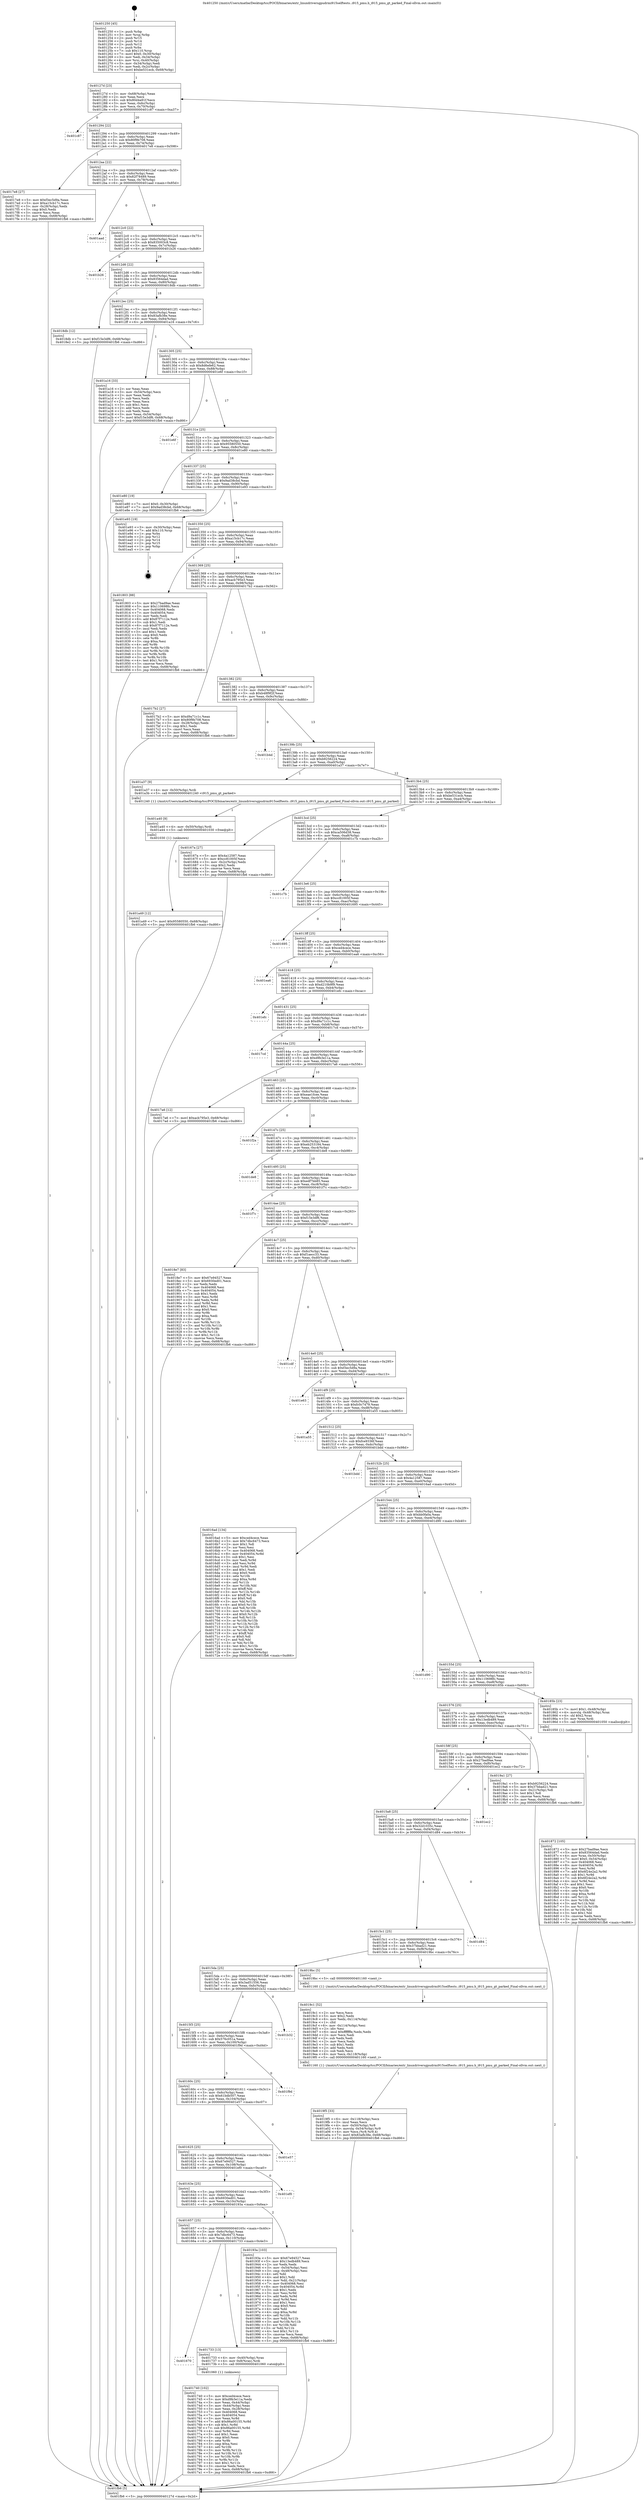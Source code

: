 digraph "0x401250" {
  label = "0x401250 (/mnt/c/Users/mathe/Desktop/tcc/POCII/binaries/extr_linuxdriversgpudrmi915selftests..i915_pmu.h_i915_pmu_gt_parked_Final-ollvm.out::main(0))"
  labelloc = "t"
  node[shape=record]

  Entry [label="",width=0.3,height=0.3,shape=circle,fillcolor=black,style=filled]
  "0x40127d" [label="{
     0x40127d [23]\l
     | [instrs]\l
     &nbsp;&nbsp;0x40127d \<+3\>: mov -0x68(%rbp),%eax\l
     &nbsp;&nbsp;0x401280 \<+2\>: mov %eax,%ecx\l
     &nbsp;&nbsp;0x401282 \<+6\>: sub $0x80d4a91f,%ecx\l
     &nbsp;&nbsp;0x401288 \<+3\>: mov %eax,-0x6c(%rbp)\l
     &nbsp;&nbsp;0x40128b \<+3\>: mov %ecx,-0x70(%rbp)\l
     &nbsp;&nbsp;0x40128e \<+6\>: je 0000000000401c87 \<main+0xa37\>\l
  }"]
  "0x401c87" [label="{
     0x401c87\l
  }", style=dashed]
  "0x401294" [label="{
     0x401294 [22]\l
     | [instrs]\l
     &nbsp;&nbsp;0x401294 \<+5\>: jmp 0000000000401299 \<main+0x49\>\l
     &nbsp;&nbsp;0x401299 \<+3\>: mov -0x6c(%rbp),%eax\l
     &nbsp;&nbsp;0x40129c \<+5\>: sub $0x80f9b708,%eax\l
     &nbsp;&nbsp;0x4012a1 \<+3\>: mov %eax,-0x74(%rbp)\l
     &nbsp;&nbsp;0x4012a4 \<+6\>: je 00000000004017e8 \<main+0x598\>\l
  }"]
  Exit [label="",width=0.3,height=0.3,shape=circle,fillcolor=black,style=filled,peripheries=2]
  "0x4017e8" [label="{
     0x4017e8 [27]\l
     | [instrs]\l
     &nbsp;&nbsp;0x4017e8 \<+5\>: mov $0xf3ec5d9a,%eax\l
     &nbsp;&nbsp;0x4017ed \<+5\>: mov $0xa15cb17c,%ecx\l
     &nbsp;&nbsp;0x4017f2 \<+3\>: mov -0x28(%rbp),%edx\l
     &nbsp;&nbsp;0x4017f5 \<+3\>: cmp $0x0,%edx\l
     &nbsp;&nbsp;0x4017f8 \<+3\>: cmove %ecx,%eax\l
     &nbsp;&nbsp;0x4017fb \<+3\>: mov %eax,-0x68(%rbp)\l
     &nbsp;&nbsp;0x4017fe \<+5\>: jmp 0000000000401fb6 \<main+0xd66\>\l
  }"]
  "0x4012aa" [label="{
     0x4012aa [22]\l
     | [instrs]\l
     &nbsp;&nbsp;0x4012aa \<+5\>: jmp 00000000004012af \<main+0x5f\>\l
     &nbsp;&nbsp;0x4012af \<+3\>: mov -0x6c(%rbp),%eax\l
     &nbsp;&nbsp;0x4012b2 \<+5\>: sub $0x82f78489,%eax\l
     &nbsp;&nbsp;0x4012b7 \<+3\>: mov %eax,-0x78(%rbp)\l
     &nbsp;&nbsp;0x4012ba \<+6\>: je 0000000000401aad \<main+0x85d\>\l
  }"]
  "0x401a49" [label="{
     0x401a49 [12]\l
     | [instrs]\l
     &nbsp;&nbsp;0x401a49 \<+7\>: movl $0x95580550,-0x68(%rbp)\l
     &nbsp;&nbsp;0x401a50 \<+5\>: jmp 0000000000401fb6 \<main+0xd66\>\l
  }"]
  "0x401aad" [label="{
     0x401aad\l
  }", style=dashed]
  "0x4012c0" [label="{
     0x4012c0 [22]\l
     | [instrs]\l
     &nbsp;&nbsp;0x4012c0 \<+5\>: jmp 00000000004012c5 \<main+0x75\>\l
     &nbsp;&nbsp;0x4012c5 \<+3\>: mov -0x6c(%rbp),%eax\l
     &nbsp;&nbsp;0x4012c8 \<+5\>: sub $0x835003c8,%eax\l
     &nbsp;&nbsp;0x4012cd \<+3\>: mov %eax,-0x7c(%rbp)\l
     &nbsp;&nbsp;0x4012d0 \<+6\>: je 0000000000401b26 \<main+0x8d6\>\l
  }"]
  "0x401a40" [label="{
     0x401a40 [9]\l
     | [instrs]\l
     &nbsp;&nbsp;0x401a40 \<+4\>: mov -0x50(%rbp),%rdi\l
     &nbsp;&nbsp;0x401a44 \<+5\>: call 0000000000401030 \<free@plt\>\l
     | [calls]\l
     &nbsp;&nbsp;0x401030 \{1\} (unknown)\l
  }"]
  "0x401b26" [label="{
     0x401b26\l
  }", style=dashed]
  "0x4012d6" [label="{
     0x4012d6 [22]\l
     | [instrs]\l
     &nbsp;&nbsp;0x4012d6 \<+5\>: jmp 00000000004012db \<main+0x8b\>\l
     &nbsp;&nbsp;0x4012db \<+3\>: mov -0x6c(%rbp),%eax\l
     &nbsp;&nbsp;0x4012de \<+5\>: sub $0x83564dad,%eax\l
     &nbsp;&nbsp;0x4012e3 \<+3\>: mov %eax,-0x80(%rbp)\l
     &nbsp;&nbsp;0x4012e6 \<+6\>: je 00000000004018db \<main+0x68b\>\l
  }"]
  "0x4019f5" [label="{
     0x4019f5 [33]\l
     | [instrs]\l
     &nbsp;&nbsp;0x4019f5 \<+6\>: mov -0x118(%rbp),%ecx\l
     &nbsp;&nbsp;0x4019fb \<+3\>: imul %eax,%ecx\l
     &nbsp;&nbsp;0x4019fe \<+4\>: mov -0x50(%rbp),%r8\l
     &nbsp;&nbsp;0x401a02 \<+4\>: movslq -0x54(%rbp),%r9\l
     &nbsp;&nbsp;0x401a06 \<+4\>: mov %ecx,(%r8,%r9,4)\l
     &nbsp;&nbsp;0x401a0a \<+7\>: movl $0x83afb38e,-0x68(%rbp)\l
     &nbsp;&nbsp;0x401a11 \<+5\>: jmp 0000000000401fb6 \<main+0xd66\>\l
  }"]
  "0x4018db" [label="{
     0x4018db [12]\l
     | [instrs]\l
     &nbsp;&nbsp;0x4018db \<+7\>: movl $0xf15e3df6,-0x68(%rbp)\l
     &nbsp;&nbsp;0x4018e2 \<+5\>: jmp 0000000000401fb6 \<main+0xd66\>\l
  }"]
  "0x4012ec" [label="{
     0x4012ec [25]\l
     | [instrs]\l
     &nbsp;&nbsp;0x4012ec \<+5\>: jmp 00000000004012f1 \<main+0xa1\>\l
     &nbsp;&nbsp;0x4012f1 \<+3\>: mov -0x6c(%rbp),%eax\l
     &nbsp;&nbsp;0x4012f4 \<+5\>: sub $0x83afb38e,%eax\l
     &nbsp;&nbsp;0x4012f9 \<+6\>: mov %eax,-0x84(%rbp)\l
     &nbsp;&nbsp;0x4012ff \<+6\>: je 0000000000401a16 \<main+0x7c6\>\l
  }"]
  "0x4019c1" [label="{
     0x4019c1 [52]\l
     | [instrs]\l
     &nbsp;&nbsp;0x4019c1 \<+2\>: xor %ecx,%ecx\l
     &nbsp;&nbsp;0x4019c3 \<+5\>: mov $0x2,%edx\l
     &nbsp;&nbsp;0x4019c8 \<+6\>: mov %edx,-0x114(%rbp)\l
     &nbsp;&nbsp;0x4019ce \<+1\>: cltd\l
     &nbsp;&nbsp;0x4019cf \<+6\>: mov -0x114(%rbp),%esi\l
     &nbsp;&nbsp;0x4019d5 \<+2\>: idiv %esi\l
     &nbsp;&nbsp;0x4019d7 \<+6\>: imul $0xfffffffe,%edx,%edx\l
     &nbsp;&nbsp;0x4019dd \<+2\>: mov %ecx,%edi\l
     &nbsp;&nbsp;0x4019df \<+2\>: sub %edx,%edi\l
     &nbsp;&nbsp;0x4019e1 \<+2\>: mov %ecx,%edx\l
     &nbsp;&nbsp;0x4019e3 \<+3\>: sub $0x1,%edx\l
     &nbsp;&nbsp;0x4019e6 \<+2\>: add %edx,%edi\l
     &nbsp;&nbsp;0x4019e8 \<+2\>: sub %edi,%ecx\l
     &nbsp;&nbsp;0x4019ea \<+6\>: mov %ecx,-0x118(%rbp)\l
     &nbsp;&nbsp;0x4019f0 \<+5\>: call 0000000000401160 \<next_i\>\l
     | [calls]\l
     &nbsp;&nbsp;0x401160 \{1\} (/mnt/c/Users/mathe/Desktop/tcc/POCII/binaries/extr_linuxdriversgpudrmi915selftests..i915_pmu.h_i915_pmu_gt_parked_Final-ollvm.out::next_i)\l
  }"]
  "0x401a16" [label="{
     0x401a16 [33]\l
     | [instrs]\l
     &nbsp;&nbsp;0x401a16 \<+2\>: xor %eax,%eax\l
     &nbsp;&nbsp;0x401a18 \<+3\>: mov -0x54(%rbp),%ecx\l
     &nbsp;&nbsp;0x401a1b \<+2\>: mov %eax,%edx\l
     &nbsp;&nbsp;0x401a1d \<+2\>: sub %ecx,%edx\l
     &nbsp;&nbsp;0x401a1f \<+2\>: mov %eax,%ecx\l
     &nbsp;&nbsp;0x401a21 \<+3\>: sub $0x1,%ecx\l
     &nbsp;&nbsp;0x401a24 \<+2\>: add %ecx,%edx\l
     &nbsp;&nbsp;0x401a26 \<+2\>: sub %edx,%eax\l
     &nbsp;&nbsp;0x401a28 \<+3\>: mov %eax,-0x54(%rbp)\l
     &nbsp;&nbsp;0x401a2b \<+7\>: movl $0xf15e3df6,-0x68(%rbp)\l
     &nbsp;&nbsp;0x401a32 \<+5\>: jmp 0000000000401fb6 \<main+0xd66\>\l
  }"]
  "0x401305" [label="{
     0x401305 [25]\l
     | [instrs]\l
     &nbsp;&nbsp;0x401305 \<+5\>: jmp 000000000040130a \<main+0xba\>\l
     &nbsp;&nbsp;0x40130a \<+3\>: mov -0x6c(%rbp),%eax\l
     &nbsp;&nbsp;0x40130d \<+5\>: sub $0x8d6efe62,%eax\l
     &nbsp;&nbsp;0x401312 \<+6\>: mov %eax,-0x88(%rbp)\l
     &nbsp;&nbsp;0x401318 \<+6\>: je 0000000000401e6f \<main+0xc1f\>\l
  }"]
  "0x401872" [label="{
     0x401872 [105]\l
     | [instrs]\l
     &nbsp;&nbsp;0x401872 \<+5\>: mov $0x27bad9ae,%ecx\l
     &nbsp;&nbsp;0x401877 \<+5\>: mov $0x83564dad,%edx\l
     &nbsp;&nbsp;0x40187c \<+4\>: mov %rax,-0x50(%rbp)\l
     &nbsp;&nbsp;0x401880 \<+7\>: movl $0x0,-0x54(%rbp)\l
     &nbsp;&nbsp;0x401887 \<+7\>: mov 0x404068,%esi\l
     &nbsp;&nbsp;0x40188e \<+8\>: mov 0x404054,%r8d\l
     &nbsp;&nbsp;0x401896 \<+3\>: mov %esi,%r9d\l
     &nbsp;&nbsp;0x401899 \<+7\>: add $0x6f24e2a2,%r9d\l
     &nbsp;&nbsp;0x4018a0 \<+4\>: sub $0x1,%r9d\l
     &nbsp;&nbsp;0x4018a4 \<+7\>: sub $0x6f24e2a2,%r9d\l
     &nbsp;&nbsp;0x4018ab \<+4\>: imul %r9d,%esi\l
     &nbsp;&nbsp;0x4018af \<+3\>: and $0x1,%esi\l
     &nbsp;&nbsp;0x4018b2 \<+3\>: cmp $0x0,%esi\l
     &nbsp;&nbsp;0x4018b5 \<+4\>: sete %r10b\l
     &nbsp;&nbsp;0x4018b9 \<+4\>: cmp $0xa,%r8d\l
     &nbsp;&nbsp;0x4018bd \<+4\>: setl %r11b\l
     &nbsp;&nbsp;0x4018c1 \<+3\>: mov %r10b,%bl\l
     &nbsp;&nbsp;0x4018c4 \<+3\>: and %r11b,%bl\l
     &nbsp;&nbsp;0x4018c7 \<+3\>: xor %r11b,%r10b\l
     &nbsp;&nbsp;0x4018ca \<+3\>: or %r10b,%bl\l
     &nbsp;&nbsp;0x4018cd \<+3\>: test $0x1,%bl\l
     &nbsp;&nbsp;0x4018d0 \<+3\>: cmovne %edx,%ecx\l
     &nbsp;&nbsp;0x4018d3 \<+3\>: mov %ecx,-0x68(%rbp)\l
     &nbsp;&nbsp;0x4018d6 \<+5\>: jmp 0000000000401fb6 \<main+0xd66\>\l
  }"]
  "0x401e6f" [label="{
     0x401e6f\l
  }", style=dashed]
  "0x40131e" [label="{
     0x40131e [25]\l
     | [instrs]\l
     &nbsp;&nbsp;0x40131e \<+5\>: jmp 0000000000401323 \<main+0xd3\>\l
     &nbsp;&nbsp;0x401323 \<+3\>: mov -0x6c(%rbp),%eax\l
     &nbsp;&nbsp;0x401326 \<+5\>: sub $0x95580550,%eax\l
     &nbsp;&nbsp;0x40132b \<+6\>: mov %eax,-0x8c(%rbp)\l
     &nbsp;&nbsp;0x401331 \<+6\>: je 0000000000401e80 \<main+0xc30\>\l
  }"]
  "0x401740" [label="{
     0x401740 [102]\l
     | [instrs]\l
     &nbsp;&nbsp;0x401740 \<+5\>: mov $0xced4cece,%ecx\l
     &nbsp;&nbsp;0x401745 \<+5\>: mov $0xd9b3e11a,%edx\l
     &nbsp;&nbsp;0x40174a \<+3\>: mov %eax,-0x44(%rbp)\l
     &nbsp;&nbsp;0x40174d \<+3\>: mov -0x44(%rbp),%eax\l
     &nbsp;&nbsp;0x401750 \<+3\>: mov %eax,-0x28(%rbp)\l
     &nbsp;&nbsp;0x401753 \<+7\>: mov 0x404068,%eax\l
     &nbsp;&nbsp;0x40175a \<+7\>: mov 0x404054,%esi\l
     &nbsp;&nbsp;0x401761 \<+3\>: mov %eax,%r8d\l
     &nbsp;&nbsp;0x401764 \<+7\>: add $0x86a00155,%r8d\l
     &nbsp;&nbsp;0x40176b \<+4\>: sub $0x1,%r8d\l
     &nbsp;&nbsp;0x40176f \<+7\>: sub $0x86a00155,%r8d\l
     &nbsp;&nbsp;0x401776 \<+4\>: imul %r8d,%eax\l
     &nbsp;&nbsp;0x40177a \<+3\>: and $0x1,%eax\l
     &nbsp;&nbsp;0x40177d \<+3\>: cmp $0x0,%eax\l
     &nbsp;&nbsp;0x401780 \<+4\>: sete %r9b\l
     &nbsp;&nbsp;0x401784 \<+3\>: cmp $0xa,%esi\l
     &nbsp;&nbsp;0x401787 \<+4\>: setl %r10b\l
     &nbsp;&nbsp;0x40178b \<+3\>: mov %r9b,%r11b\l
     &nbsp;&nbsp;0x40178e \<+3\>: and %r10b,%r11b\l
     &nbsp;&nbsp;0x401791 \<+3\>: xor %r10b,%r9b\l
     &nbsp;&nbsp;0x401794 \<+3\>: or %r9b,%r11b\l
     &nbsp;&nbsp;0x401797 \<+4\>: test $0x1,%r11b\l
     &nbsp;&nbsp;0x40179b \<+3\>: cmovne %edx,%ecx\l
     &nbsp;&nbsp;0x40179e \<+3\>: mov %ecx,-0x68(%rbp)\l
     &nbsp;&nbsp;0x4017a1 \<+5\>: jmp 0000000000401fb6 \<main+0xd66\>\l
  }"]
  "0x401e80" [label="{
     0x401e80 [19]\l
     | [instrs]\l
     &nbsp;&nbsp;0x401e80 \<+7\>: movl $0x0,-0x30(%rbp)\l
     &nbsp;&nbsp;0x401e87 \<+7\>: movl $0x9ad38cbd,-0x68(%rbp)\l
     &nbsp;&nbsp;0x401e8e \<+5\>: jmp 0000000000401fb6 \<main+0xd66\>\l
  }"]
  "0x401337" [label="{
     0x401337 [25]\l
     | [instrs]\l
     &nbsp;&nbsp;0x401337 \<+5\>: jmp 000000000040133c \<main+0xec\>\l
     &nbsp;&nbsp;0x40133c \<+3\>: mov -0x6c(%rbp),%eax\l
     &nbsp;&nbsp;0x40133f \<+5\>: sub $0x9ad38cbd,%eax\l
     &nbsp;&nbsp;0x401344 \<+6\>: mov %eax,-0x90(%rbp)\l
     &nbsp;&nbsp;0x40134a \<+6\>: je 0000000000401e93 \<main+0xc43\>\l
  }"]
  "0x401670" [label="{
     0x401670\l
  }", style=dashed]
  "0x401e93" [label="{
     0x401e93 [19]\l
     | [instrs]\l
     &nbsp;&nbsp;0x401e93 \<+3\>: mov -0x30(%rbp),%eax\l
     &nbsp;&nbsp;0x401e96 \<+7\>: add $0x110,%rsp\l
     &nbsp;&nbsp;0x401e9d \<+1\>: pop %rbx\l
     &nbsp;&nbsp;0x401e9e \<+2\>: pop %r12\l
     &nbsp;&nbsp;0x401ea0 \<+2\>: pop %r14\l
     &nbsp;&nbsp;0x401ea2 \<+2\>: pop %r15\l
     &nbsp;&nbsp;0x401ea4 \<+1\>: pop %rbp\l
     &nbsp;&nbsp;0x401ea5 \<+1\>: ret\l
  }"]
  "0x401350" [label="{
     0x401350 [25]\l
     | [instrs]\l
     &nbsp;&nbsp;0x401350 \<+5\>: jmp 0000000000401355 \<main+0x105\>\l
     &nbsp;&nbsp;0x401355 \<+3\>: mov -0x6c(%rbp),%eax\l
     &nbsp;&nbsp;0x401358 \<+5\>: sub $0xa15cb17c,%eax\l
     &nbsp;&nbsp;0x40135d \<+6\>: mov %eax,-0x94(%rbp)\l
     &nbsp;&nbsp;0x401363 \<+6\>: je 0000000000401803 \<main+0x5b3\>\l
  }"]
  "0x401733" [label="{
     0x401733 [13]\l
     | [instrs]\l
     &nbsp;&nbsp;0x401733 \<+4\>: mov -0x40(%rbp),%rax\l
     &nbsp;&nbsp;0x401737 \<+4\>: mov 0x8(%rax),%rdi\l
     &nbsp;&nbsp;0x40173b \<+5\>: call 0000000000401060 \<atoi@plt\>\l
     | [calls]\l
     &nbsp;&nbsp;0x401060 \{1\} (unknown)\l
  }"]
  "0x401803" [label="{
     0x401803 [88]\l
     | [instrs]\l
     &nbsp;&nbsp;0x401803 \<+5\>: mov $0x27bad9ae,%eax\l
     &nbsp;&nbsp;0x401808 \<+5\>: mov $0x110698fc,%ecx\l
     &nbsp;&nbsp;0x40180d \<+7\>: mov 0x404068,%edx\l
     &nbsp;&nbsp;0x401814 \<+7\>: mov 0x404054,%esi\l
     &nbsp;&nbsp;0x40181b \<+2\>: mov %edx,%edi\l
     &nbsp;&nbsp;0x40181d \<+6\>: add $0x87f7112e,%edi\l
     &nbsp;&nbsp;0x401823 \<+3\>: sub $0x1,%edi\l
     &nbsp;&nbsp;0x401826 \<+6\>: sub $0x87f7112e,%edi\l
     &nbsp;&nbsp;0x40182c \<+3\>: imul %edi,%edx\l
     &nbsp;&nbsp;0x40182f \<+3\>: and $0x1,%edx\l
     &nbsp;&nbsp;0x401832 \<+3\>: cmp $0x0,%edx\l
     &nbsp;&nbsp;0x401835 \<+4\>: sete %r8b\l
     &nbsp;&nbsp;0x401839 \<+3\>: cmp $0xa,%esi\l
     &nbsp;&nbsp;0x40183c \<+4\>: setl %r9b\l
     &nbsp;&nbsp;0x401840 \<+3\>: mov %r8b,%r10b\l
     &nbsp;&nbsp;0x401843 \<+3\>: and %r9b,%r10b\l
     &nbsp;&nbsp;0x401846 \<+3\>: xor %r9b,%r8b\l
     &nbsp;&nbsp;0x401849 \<+3\>: or %r8b,%r10b\l
     &nbsp;&nbsp;0x40184c \<+4\>: test $0x1,%r10b\l
     &nbsp;&nbsp;0x401850 \<+3\>: cmovne %ecx,%eax\l
     &nbsp;&nbsp;0x401853 \<+3\>: mov %eax,-0x68(%rbp)\l
     &nbsp;&nbsp;0x401856 \<+5\>: jmp 0000000000401fb6 \<main+0xd66\>\l
  }"]
  "0x401369" [label="{
     0x401369 [25]\l
     | [instrs]\l
     &nbsp;&nbsp;0x401369 \<+5\>: jmp 000000000040136e \<main+0x11e\>\l
     &nbsp;&nbsp;0x40136e \<+3\>: mov -0x6c(%rbp),%eax\l
     &nbsp;&nbsp;0x401371 \<+5\>: sub $0xacb795e3,%eax\l
     &nbsp;&nbsp;0x401376 \<+6\>: mov %eax,-0x98(%rbp)\l
     &nbsp;&nbsp;0x40137c \<+6\>: je 00000000004017b2 \<main+0x562\>\l
  }"]
  "0x401657" [label="{
     0x401657 [25]\l
     | [instrs]\l
     &nbsp;&nbsp;0x401657 \<+5\>: jmp 000000000040165c \<main+0x40c\>\l
     &nbsp;&nbsp;0x40165c \<+3\>: mov -0x6c(%rbp),%eax\l
     &nbsp;&nbsp;0x40165f \<+5\>: sub $0x7dbc6473,%eax\l
     &nbsp;&nbsp;0x401664 \<+6\>: mov %eax,-0x110(%rbp)\l
     &nbsp;&nbsp;0x40166a \<+6\>: je 0000000000401733 \<main+0x4e3\>\l
  }"]
  "0x4017b2" [label="{
     0x4017b2 [27]\l
     | [instrs]\l
     &nbsp;&nbsp;0x4017b2 \<+5\>: mov $0xd9a71c1c,%eax\l
     &nbsp;&nbsp;0x4017b7 \<+5\>: mov $0x80f9b708,%ecx\l
     &nbsp;&nbsp;0x4017bc \<+3\>: mov -0x28(%rbp),%edx\l
     &nbsp;&nbsp;0x4017bf \<+3\>: cmp $0x1,%edx\l
     &nbsp;&nbsp;0x4017c2 \<+3\>: cmovl %ecx,%eax\l
     &nbsp;&nbsp;0x4017c5 \<+3\>: mov %eax,-0x68(%rbp)\l
     &nbsp;&nbsp;0x4017c8 \<+5\>: jmp 0000000000401fb6 \<main+0xd66\>\l
  }"]
  "0x401382" [label="{
     0x401382 [25]\l
     | [instrs]\l
     &nbsp;&nbsp;0x401382 \<+5\>: jmp 0000000000401387 \<main+0x137\>\l
     &nbsp;&nbsp;0x401387 \<+3\>: mov -0x6c(%rbp),%eax\l
     &nbsp;&nbsp;0x40138a \<+5\>: sub $0xb48f9f2f,%eax\l
     &nbsp;&nbsp;0x40138f \<+6\>: mov %eax,-0x9c(%rbp)\l
     &nbsp;&nbsp;0x401395 \<+6\>: je 0000000000401b4d \<main+0x8fd\>\l
  }"]
  "0x40193a" [label="{
     0x40193a [103]\l
     | [instrs]\l
     &nbsp;&nbsp;0x40193a \<+5\>: mov $0x67e94527,%eax\l
     &nbsp;&nbsp;0x40193f \<+5\>: mov $0x13edb489,%ecx\l
     &nbsp;&nbsp;0x401944 \<+2\>: xor %edx,%edx\l
     &nbsp;&nbsp;0x401946 \<+3\>: mov -0x54(%rbp),%esi\l
     &nbsp;&nbsp;0x401949 \<+3\>: cmp -0x48(%rbp),%esi\l
     &nbsp;&nbsp;0x40194c \<+4\>: setl %dil\l
     &nbsp;&nbsp;0x401950 \<+4\>: and $0x1,%dil\l
     &nbsp;&nbsp;0x401954 \<+4\>: mov %dil,-0x21(%rbp)\l
     &nbsp;&nbsp;0x401958 \<+7\>: mov 0x404068,%esi\l
     &nbsp;&nbsp;0x40195f \<+8\>: mov 0x404054,%r8d\l
     &nbsp;&nbsp;0x401967 \<+3\>: sub $0x1,%edx\l
     &nbsp;&nbsp;0x40196a \<+3\>: mov %esi,%r9d\l
     &nbsp;&nbsp;0x40196d \<+3\>: add %edx,%r9d\l
     &nbsp;&nbsp;0x401970 \<+4\>: imul %r9d,%esi\l
     &nbsp;&nbsp;0x401974 \<+3\>: and $0x1,%esi\l
     &nbsp;&nbsp;0x401977 \<+3\>: cmp $0x0,%esi\l
     &nbsp;&nbsp;0x40197a \<+4\>: sete %dil\l
     &nbsp;&nbsp;0x40197e \<+4\>: cmp $0xa,%r8d\l
     &nbsp;&nbsp;0x401982 \<+4\>: setl %r10b\l
     &nbsp;&nbsp;0x401986 \<+3\>: mov %dil,%r11b\l
     &nbsp;&nbsp;0x401989 \<+3\>: and %r10b,%r11b\l
     &nbsp;&nbsp;0x40198c \<+3\>: xor %r10b,%dil\l
     &nbsp;&nbsp;0x40198f \<+3\>: or %dil,%r11b\l
     &nbsp;&nbsp;0x401992 \<+4\>: test $0x1,%r11b\l
     &nbsp;&nbsp;0x401996 \<+3\>: cmovne %ecx,%eax\l
     &nbsp;&nbsp;0x401999 \<+3\>: mov %eax,-0x68(%rbp)\l
     &nbsp;&nbsp;0x40199c \<+5\>: jmp 0000000000401fb6 \<main+0xd66\>\l
  }"]
  "0x401b4d" [label="{
     0x401b4d\l
  }", style=dashed]
  "0x40139b" [label="{
     0x40139b [25]\l
     | [instrs]\l
     &nbsp;&nbsp;0x40139b \<+5\>: jmp 00000000004013a0 \<main+0x150\>\l
     &nbsp;&nbsp;0x4013a0 \<+3\>: mov -0x6c(%rbp),%eax\l
     &nbsp;&nbsp;0x4013a3 \<+5\>: sub $0xb9256224,%eax\l
     &nbsp;&nbsp;0x4013a8 \<+6\>: mov %eax,-0xa0(%rbp)\l
     &nbsp;&nbsp;0x4013ae \<+6\>: je 0000000000401a37 \<main+0x7e7\>\l
  }"]
  "0x40163e" [label="{
     0x40163e [25]\l
     | [instrs]\l
     &nbsp;&nbsp;0x40163e \<+5\>: jmp 0000000000401643 \<main+0x3f3\>\l
     &nbsp;&nbsp;0x401643 \<+3\>: mov -0x6c(%rbp),%eax\l
     &nbsp;&nbsp;0x401646 \<+5\>: sub $0x6930ed01,%eax\l
     &nbsp;&nbsp;0x40164b \<+6\>: mov %eax,-0x10c(%rbp)\l
     &nbsp;&nbsp;0x401651 \<+6\>: je 000000000040193a \<main+0x6ea\>\l
  }"]
  "0x401a37" [label="{
     0x401a37 [9]\l
     | [instrs]\l
     &nbsp;&nbsp;0x401a37 \<+4\>: mov -0x50(%rbp),%rdi\l
     &nbsp;&nbsp;0x401a3b \<+5\>: call 0000000000401240 \<i915_pmu_gt_parked\>\l
     | [calls]\l
     &nbsp;&nbsp;0x401240 \{1\} (/mnt/c/Users/mathe/Desktop/tcc/POCII/binaries/extr_linuxdriversgpudrmi915selftests..i915_pmu.h_i915_pmu_gt_parked_Final-ollvm.out::i915_pmu_gt_parked)\l
  }"]
  "0x4013b4" [label="{
     0x4013b4 [25]\l
     | [instrs]\l
     &nbsp;&nbsp;0x4013b4 \<+5\>: jmp 00000000004013b9 \<main+0x169\>\l
     &nbsp;&nbsp;0x4013b9 \<+3\>: mov -0x6c(%rbp),%eax\l
     &nbsp;&nbsp;0x4013bc \<+5\>: sub $0xbe531ecb,%eax\l
     &nbsp;&nbsp;0x4013c1 \<+6\>: mov %eax,-0xa4(%rbp)\l
     &nbsp;&nbsp;0x4013c7 \<+6\>: je 000000000040167a \<main+0x42a\>\l
  }"]
  "0x401ef0" [label="{
     0x401ef0\l
  }", style=dashed]
  "0x40167a" [label="{
     0x40167a [27]\l
     | [instrs]\l
     &nbsp;&nbsp;0x40167a \<+5\>: mov $0x4a12587,%eax\l
     &nbsp;&nbsp;0x40167f \<+5\>: mov $0xcc81005f,%ecx\l
     &nbsp;&nbsp;0x401684 \<+3\>: mov -0x2c(%rbp),%edx\l
     &nbsp;&nbsp;0x401687 \<+3\>: cmp $0x2,%edx\l
     &nbsp;&nbsp;0x40168a \<+3\>: cmovne %ecx,%eax\l
     &nbsp;&nbsp;0x40168d \<+3\>: mov %eax,-0x68(%rbp)\l
     &nbsp;&nbsp;0x401690 \<+5\>: jmp 0000000000401fb6 \<main+0xd66\>\l
  }"]
  "0x4013cd" [label="{
     0x4013cd [25]\l
     | [instrs]\l
     &nbsp;&nbsp;0x4013cd \<+5\>: jmp 00000000004013d2 \<main+0x182\>\l
     &nbsp;&nbsp;0x4013d2 \<+3\>: mov -0x6c(%rbp),%eax\l
     &nbsp;&nbsp;0x4013d5 \<+5\>: sub $0xca506d38,%eax\l
     &nbsp;&nbsp;0x4013da \<+6\>: mov %eax,-0xa8(%rbp)\l
     &nbsp;&nbsp;0x4013e0 \<+6\>: je 0000000000401c7b \<main+0xa2b\>\l
  }"]
  "0x401fb6" [label="{
     0x401fb6 [5]\l
     | [instrs]\l
     &nbsp;&nbsp;0x401fb6 \<+5\>: jmp 000000000040127d \<main+0x2d\>\l
  }"]
  "0x401250" [label="{
     0x401250 [45]\l
     | [instrs]\l
     &nbsp;&nbsp;0x401250 \<+1\>: push %rbp\l
     &nbsp;&nbsp;0x401251 \<+3\>: mov %rsp,%rbp\l
     &nbsp;&nbsp;0x401254 \<+2\>: push %r15\l
     &nbsp;&nbsp;0x401256 \<+2\>: push %r14\l
     &nbsp;&nbsp;0x401258 \<+2\>: push %r12\l
     &nbsp;&nbsp;0x40125a \<+1\>: push %rbx\l
     &nbsp;&nbsp;0x40125b \<+7\>: sub $0x110,%rsp\l
     &nbsp;&nbsp;0x401262 \<+7\>: movl $0x0,-0x30(%rbp)\l
     &nbsp;&nbsp;0x401269 \<+3\>: mov %edi,-0x34(%rbp)\l
     &nbsp;&nbsp;0x40126c \<+4\>: mov %rsi,-0x40(%rbp)\l
     &nbsp;&nbsp;0x401270 \<+3\>: mov -0x34(%rbp),%edi\l
     &nbsp;&nbsp;0x401273 \<+3\>: mov %edi,-0x2c(%rbp)\l
     &nbsp;&nbsp;0x401276 \<+7\>: movl $0xbe531ecb,-0x68(%rbp)\l
  }"]
  "0x401625" [label="{
     0x401625 [25]\l
     | [instrs]\l
     &nbsp;&nbsp;0x401625 \<+5\>: jmp 000000000040162a \<main+0x3da\>\l
     &nbsp;&nbsp;0x40162a \<+3\>: mov -0x6c(%rbp),%eax\l
     &nbsp;&nbsp;0x40162d \<+5\>: sub $0x67e94527,%eax\l
     &nbsp;&nbsp;0x401632 \<+6\>: mov %eax,-0x108(%rbp)\l
     &nbsp;&nbsp;0x401638 \<+6\>: je 0000000000401ef0 \<main+0xca0\>\l
  }"]
  "0x401c7b" [label="{
     0x401c7b\l
  }", style=dashed]
  "0x4013e6" [label="{
     0x4013e6 [25]\l
     | [instrs]\l
     &nbsp;&nbsp;0x4013e6 \<+5\>: jmp 00000000004013eb \<main+0x19b\>\l
     &nbsp;&nbsp;0x4013eb \<+3\>: mov -0x6c(%rbp),%eax\l
     &nbsp;&nbsp;0x4013ee \<+5\>: sub $0xcc81005f,%eax\l
     &nbsp;&nbsp;0x4013f3 \<+6\>: mov %eax,-0xac(%rbp)\l
     &nbsp;&nbsp;0x4013f9 \<+6\>: je 0000000000401695 \<main+0x445\>\l
  }"]
  "0x401e57" [label="{
     0x401e57\l
  }", style=dashed]
  "0x401695" [label="{
     0x401695\l
  }", style=dashed]
  "0x4013ff" [label="{
     0x4013ff [25]\l
     | [instrs]\l
     &nbsp;&nbsp;0x4013ff \<+5\>: jmp 0000000000401404 \<main+0x1b4\>\l
     &nbsp;&nbsp;0x401404 \<+3\>: mov -0x6c(%rbp),%eax\l
     &nbsp;&nbsp;0x401407 \<+5\>: sub $0xced4cece,%eax\l
     &nbsp;&nbsp;0x40140c \<+6\>: mov %eax,-0xb0(%rbp)\l
     &nbsp;&nbsp;0x401412 \<+6\>: je 0000000000401ea6 \<main+0xc56\>\l
  }"]
  "0x40160c" [label="{
     0x40160c [25]\l
     | [instrs]\l
     &nbsp;&nbsp;0x40160c \<+5\>: jmp 0000000000401611 \<main+0x3c1\>\l
     &nbsp;&nbsp;0x401611 \<+3\>: mov -0x6c(%rbp),%eax\l
     &nbsp;&nbsp;0x401614 \<+5\>: sub $0x61bdb507,%eax\l
     &nbsp;&nbsp;0x401619 \<+6\>: mov %eax,-0x104(%rbp)\l
     &nbsp;&nbsp;0x40161f \<+6\>: je 0000000000401e57 \<main+0xc07\>\l
  }"]
  "0x401ea6" [label="{
     0x401ea6\l
  }", style=dashed]
  "0x401418" [label="{
     0x401418 [25]\l
     | [instrs]\l
     &nbsp;&nbsp;0x401418 \<+5\>: jmp 000000000040141d \<main+0x1cd\>\l
     &nbsp;&nbsp;0x40141d \<+3\>: mov -0x6c(%rbp),%eax\l
     &nbsp;&nbsp;0x401420 \<+5\>: sub $0xd210b9f9,%eax\l
     &nbsp;&nbsp;0x401425 \<+6\>: mov %eax,-0xb4(%rbp)\l
     &nbsp;&nbsp;0x40142b \<+6\>: je 0000000000401efc \<main+0xcac\>\l
  }"]
  "0x401f9d" [label="{
     0x401f9d\l
  }", style=dashed]
  "0x401efc" [label="{
     0x401efc\l
  }", style=dashed]
  "0x401431" [label="{
     0x401431 [25]\l
     | [instrs]\l
     &nbsp;&nbsp;0x401431 \<+5\>: jmp 0000000000401436 \<main+0x1e6\>\l
     &nbsp;&nbsp;0x401436 \<+3\>: mov -0x6c(%rbp),%eax\l
     &nbsp;&nbsp;0x401439 \<+5\>: sub $0xd9a71c1c,%eax\l
     &nbsp;&nbsp;0x40143e \<+6\>: mov %eax,-0xb8(%rbp)\l
     &nbsp;&nbsp;0x401444 \<+6\>: je 00000000004017cd \<main+0x57d\>\l
  }"]
  "0x4015f3" [label="{
     0x4015f3 [25]\l
     | [instrs]\l
     &nbsp;&nbsp;0x4015f3 \<+5\>: jmp 00000000004015f8 \<main+0x3a8\>\l
     &nbsp;&nbsp;0x4015f8 \<+3\>: mov -0x6c(%rbp),%eax\l
     &nbsp;&nbsp;0x4015fb \<+5\>: sub $0x576c051a,%eax\l
     &nbsp;&nbsp;0x401600 \<+6\>: mov %eax,-0x100(%rbp)\l
     &nbsp;&nbsp;0x401606 \<+6\>: je 0000000000401f9d \<main+0xd4d\>\l
  }"]
  "0x4017cd" [label="{
     0x4017cd\l
  }", style=dashed]
  "0x40144a" [label="{
     0x40144a [25]\l
     | [instrs]\l
     &nbsp;&nbsp;0x40144a \<+5\>: jmp 000000000040144f \<main+0x1ff\>\l
     &nbsp;&nbsp;0x40144f \<+3\>: mov -0x6c(%rbp),%eax\l
     &nbsp;&nbsp;0x401452 \<+5\>: sub $0xd9b3e11a,%eax\l
     &nbsp;&nbsp;0x401457 \<+6\>: mov %eax,-0xbc(%rbp)\l
     &nbsp;&nbsp;0x40145d \<+6\>: je 00000000004017a6 \<main+0x556\>\l
  }"]
  "0x401b32" [label="{
     0x401b32\l
  }", style=dashed]
  "0x4017a6" [label="{
     0x4017a6 [12]\l
     | [instrs]\l
     &nbsp;&nbsp;0x4017a6 \<+7\>: movl $0xacb795e3,-0x68(%rbp)\l
     &nbsp;&nbsp;0x4017ad \<+5\>: jmp 0000000000401fb6 \<main+0xd66\>\l
  }"]
  "0x401463" [label="{
     0x401463 [25]\l
     | [instrs]\l
     &nbsp;&nbsp;0x401463 \<+5\>: jmp 0000000000401468 \<main+0x218\>\l
     &nbsp;&nbsp;0x401468 \<+3\>: mov -0x6c(%rbp),%eax\l
     &nbsp;&nbsp;0x40146b \<+5\>: sub $0xeae1fcee,%eax\l
     &nbsp;&nbsp;0x401470 \<+6\>: mov %eax,-0xc0(%rbp)\l
     &nbsp;&nbsp;0x401476 \<+6\>: je 0000000000401f2a \<main+0xcda\>\l
  }"]
  "0x4015da" [label="{
     0x4015da [25]\l
     | [instrs]\l
     &nbsp;&nbsp;0x4015da \<+5\>: jmp 00000000004015df \<main+0x38f\>\l
     &nbsp;&nbsp;0x4015df \<+3\>: mov -0x6c(%rbp),%eax\l
     &nbsp;&nbsp;0x4015e2 \<+5\>: sub $0x3ad51556,%eax\l
     &nbsp;&nbsp;0x4015e7 \<+6\>: mov %eax,-0xfc(%rbp)\l
     &nbsp;&nbsp;0x4015ed \<+6\>: je 0000000000401b32 \<main+0x8e2\>\l
  }"]
  "0x401f2a" [label="{
     0x401f2a\l
  }", style=dashed]
  "0x40147c" [label="{
     0x40147c [25]\l
     | [instrs]\l
     &nbsp;&nbsp;0x40147c \<+5\>: jmp 0000000000401481 \<main+0x231\>\l
     &nbsp;&nbsp;0x401481 \<+3\>: mov -0x6c(%rbp),%eax\l
     &nbsp;&nbsp;0x401484 \<+5\>: sub $0xeb253184,%eax\l
     &nbsp;&nbsp;0x401489 \<+6\>: mov %eax,-0xc4(%rbp)\l
     &nbsp;&nbsp;0x40148f \<+6\>: je 0000000000401de8 \<main+0xb98\>\l
  }"]
  "0x4019bc" [label="{
     0x4019bc [5]\l
     | [instrs]\l
     &nbsp;&nbsp;0x4019bc \<+5\>: call 0000000000401160 \<next_i\>\l
     | [calls]\l
     &nbsp;&nbsp;0x401160 \{1\} (/mnt/c/Users/mathe/Desktop/tcc/POCII/binaries/extr_linuxdriversgpudrmi915selftests..i915_pmu.h_i915_pmu_gt_parked_Final-ollvm.out::next_i)\l
  }"]
  "0x401de8" [label="{
     0x401de8\l
  }", style=dashed]
  "0x401495" [label="{
     0x401495 [25]\l
     | [instrs]\l
     &nbsp;&nbsp;0x401495 \<+5\>: jmp 000000000040149a \<main+0x24a\>\l
     &nbsp;&nbsp;0x40149a \<+3\>: mov -0x6c(%rbp),%eax\l
     &nbsp;&nbsp;0x40149d \<+5\>: sub $0xedf7bb85,%eax\l
     &nbsp;&nbsp;0x4014a2 \<+6\>: mov %eax,-0xc8(%rbp)\l
     &nbsp;&nbsp;0x4014a8 \<+6\>: je 0000000000401f7c \<main+0xd2c\>\l
  }"]
  "0x4015c1" [label="{
     0x4015c1 [25]\l
     | [instrs]\l
     &nbsp;&nbsp;0x4015c1 \<+5\>: jmp 00000000004015c6 \<main+0x376\>\l
     &nbsp;&nbsp;0x4015c6 \<+3\>: mov -0x6c(%rbp),%eax\l
     &nbsp;&nbsp;0x4015c9 \<+5\>: sub $0x37bbad21,%eax\l
     &nbsp;&nbsp;0x4015ce \<+6\>: mov %eax,-0xf8(%rbp)\l
     &nbsp;&nbsp;0x4015d4 \<+6\>: je 00000000004019bc \<main+0x76c\>\l
  }"]
  "0x401f7c" [label="{
     0x401f7c\l
  }", style=dashed]
  "0x4014ae" [label="{
     0x4014ae [25]\l
     | [instrs]\l
     &nbsp;&nbsp;0x4014ae \<+5\>: jmp 00000000004014b3 \<main+0x263\>\l
     &nbsp;&nbsp;0x4014b3 \<+3\>: mov -0x6c(%rbp),%eax\l
     &nbsp;&nbsp;0x4014b6 \<+5\>: sub $0xf15e3df6,%eax\l
     &nbsp;&nbsp;0x4014bb \<+6\>: mov %eax,-0xcc(%rbp)\l
     &nbsp;&nbsp;0x4014c1 \<+6\>: je 00000000004018e7 \<main+0x697\>\l
  }"]
  "0x401d84" [label="{
     0x401d84\l
  }", style=dashed]
  "0x4018e7" [label="{
     0x4018e7 [83]\l
     | [instrs]\l
     &nbsp;&nbsp;0x4018e7 \<+5\>: mov $0x67e94527,%eax\l
     &nbsp;&nbsp;0x4018ec \<+5\>: mov $0x6930ed01,%ecx\l
     &nbsp;&nbsp;0x4018f1 \<+2\>: xor %edx,%edx\l
     &nbsp;&nbsp;0x4018f3 \<+7\>: mov 0x404068,%esi\l
     &nbsp;&nbsp;0x4018fa \<+7\>: mov 0x404054,%edi\l
     &nbsp;&nbsp;0x401901 \<+3\>: sub $0x1,%edx\l
     &nbsp;&nbsp;0x401904 \<+3\>: mov %esi,%r8d\l
     &nbsp;&nbsp;0x401907 \<+3\>: add %edx,%r8d\l
     &nbsp;&nbsp;0x40190a \<+4\>: imul %r8d,%esi\l
     &nbsp;&nbsp;0x40190e \<+3\>: and $0x1,%esi\l
     &nbsp;&nbsp;0x401911 \<+3\>: cmp $0x0,%esi\l
     &nbsp;&nbsp;0x401914 \<+4\>: sete %r9b\l
     &nbsp;&nbsp;0x401918 \<+3\>: cmp $0xa,%edi\l
     &nbsp;&nbsp;0x40191b \<+4\>: setl %r10b\l
     &nbsp;&nbsp;0x40191f \<+3\>: mov %r9b,%r11b\l
     &nbsp;&nbsp;0x401922 \<+3\>: and %r10b,%r11b\l
     &nbsp;&nbsp;0x401925 \<+3\>: xor %r10b,%r9b\l
     &nbsp;&nbsp;0x401928 \<+3\>: or %r9b,%r11b\l
     &nbsp;&nbsp;0x40192b \<+4\>: test $0x1,%r11b\l
     &nbsp;&nbsp;0x40192f \<+3\>: cmovne %ecx,%eax\l
     &nbsp;&nbsp;0x401932 \<+3\>: mov %eax,-0x68(%rbp)\l
     &nbsp;&nbsp;0x401935 \<+5\>: jmp 0000000000401fb6 \<main+0xd66\>\l
  }"]
  "0x4014c7" [label="{
     0x4014c7 [25]\l
     | [instrs]\l
     &nbsp;&nbsp;0x4014c7 \<+5\>: jmp 00000000004014cc \<main+0x27c\>\l
     &nbsp;&nbsp;0x4014cc \<+3\>: mov -0x6c(%rbp),%eax\l
     &nbsp;&nbsp;0x4014cf \<+5\>: sub $0xf1aecc33,%eax\l
     &nbsp;&nbsp;0x4014d4 \<+6\>: mov %eax,-0xd0(%rbp)\l
     &nbsp;&nbsp;0x4014da \<+6\>: je 0000000000401cdf \<main+0xa8f\>\l
  }"]
  "0x4015a8" [label="{
     0x4015a8 [25]\l
     | [instrs]\l
     &nbsp;&nbsp;0x4015a8 \<+5\>: jmp 00000000004015ad \<main+0x35d\>\l
     &nbsp;&nbsp;0x4015ad \<+3\>: mov -0x6c(%rbp),%eax\l
     &nbsp;&nbsp;0x4015b0 \<+5\>: sub $0x32d1035c,%eax\l
     &nbsp;&nbsp;0x4015b5 \<+6\>: mov %eax,-0xf4(%rbp)\l
     &nbsp;&nbsp;0x4015bb \<+6\>: je 0000000000401d84 \<main+0xb34\>\l
  }"]
  "0x401cdf" [label="{
     0x401cdf\l
  }", style=dashed]
  "0x4014e0" [label="{
     0x4014e0 [25]\l
     | [instrs]\l
     &nbsp;&nbsp;0x4014e0 \<+5\>: jmp 00000000004014e5 \<main+0x295\>\l
     &nbsp;&nbsp;0x4014e5 \<+3\>: mov -0x6c(%rbp),%eax\l
     &nbsp;&nbsp;0x4014e8 \<+5\>: sub $0xf3ec5d9a,%eax\l
     &nbsp;&nbsp;0x4014ed \<+6\>: mov %eax,-0xd4(%rbp)\l
     &nbsp;&nbsp;0x4014f3 \<+6\>: je 0000000000401e63 \<main+0xc13\>\l
  }"]
  "0x401ec2" [label="{
     0x401ec2\l
  }", style=dashed]
  "0x401e63" [label="{
     0x401e63\l
  }", style=dashed]
  "0x4014f9" [label="{
     0x4014f9 [25]\l
     | [instrs]\l
     &nbsp;&nbsp;0x4014f9 \<+5\>: jmp 00000000004014fe \<main+0x2ae\>\l
     &nbsp;&nbsp;0x4014fe \<+3\>: mov -0x6c(%rbp),%eax\l
     &nbsp;&nbsp;0x401501 \<+5\>: sub $0xfc0c7479,%eax\l
     &nbsp;&nbsp;0x401506 \<+6\>: mov %eax,-0xd8(%rbp)\l
     &nbsp;&nbsp;0x40150c \<+6\>: je 0000000000401a55 \<main+0x805\>\l
  }"]
  "0x40158f" [label="{
     0x40158f [25]\l
     | [instrs]\l
     &nbsp;&nbsp;0x40158f \<+5\>: jmp 0000000000401594 \<main+0x344\>\l
     &nbsp;&nbsp;0x401594 \<+3\>: mov -0x6c(%rbp),%eax\l
     &nbsp;&nbsp;0x401597 \<+5\>: sub $0x27bad9ae,%eax\l
     &nbsp;&nbsp;0x40159c \<+6\>: mov %eax,-0xf0(%rbp)\l
     &nbsp;&nbsp;0x4015a2 \<+6\>: je 0000000000401ec2 \<main+0xc72\>\l
  }"]
  "0x401a55" [label="{
     0x401a55\l
  }", style=dashed]
  "0x401512" [label="{
     0x401512 [25]\l
     | [instrs]\l
     &nbsp;&nbsp;0x401512 \<+5\>: jmp 0000000000401517 \<main+0x2c7\>\l
     &nbsp;&nbsp;0x401517 \<+3\>: mov -0x6c(%rbp),%eax\l
     &nbsp;&nbsp;0x40151a \<+5\>: sub $0xfce9336f,%eax\l
     &nbsp;&nbsp;0x40151f \<+6\>: mov %eax,-0xdc(%rbp)\l
     &nbsp;&nbsp;0x401525 \<+6\>: je 0000000000401bdd \<main+0x98d\>\l
  }"]
  "0x4019a1" [label="{
     0x4019a1 [27]\l
     | [instrs]\l
     &nbsp;&nbsp;0x4019a1 \<+5\>: mov $0xb9256224,%eax\l
     &nbsp;&nbsp;0x4019a6 \<+5\>: mov $0x37bbad21,%ecx\l
     &nbsp;&nbsp;0x4019ab \<+3\>: mov -0x21(%rbp),%dl\l
     &nbsp;&nbsp;0x4019ae \<+3\>: test $0x1,%dl\l
     &nbsp;&nbsp;0x4019b1 \<+3\>: cmovne %ecx,%eax\l
     &nbsp;&nbsp;0x4019b4 \<+3\>: mov %eax,-0x68(%rbp)\l
     &nbsp;&nbsp;0x4019b7 \<+5\>: jmp 0000000000401fb6 \<main+0xd66\>\l
  }"]
  "0x401bdd" [label="{
     0x401bdd\l
  }", style=dashed]
  "0x40152b" [label="{
     0x40152b [25]\l
     | [instrs]\l
     &nbsp;&nbsp;0x40152b \<+5\>: jmp 0000000000401530 \<main+0x2e0\>\l
     &nbsp;&nbsp;0x401530 \<+3\>: mov -0x6c(%rbp),%eax\l
     &nbsp;&nbsp;0x401533 \<+5\>: sub $0x4a12587,%eax\l
     &nbsp;&nbsp;0x401538 \<+6\>: mov %eax,-0xe0(%rbp)\l
     &nbsp;&nbsp;0x40153e \<+6\>: je 00000000004016ad \<main+0x45d\>\l
  }"]
  "0x401576" [label="{
     0x401576 [25]\l
     | [instrs]\l
     &nbsp;&nbsp;0x401576 \<+5\>: jmp 000000000040157b \<main+0x32b\>\l
     &nbsp;&nbsp;0x40157b \<+3\>: mov -0x6c(%rbp),%eax\l
     &nbsp;&nbsp;0x40157e \<+5\>: sub $0x13edb489,%eax\l
     &nbsp;&nbsp;0x401583 \<+6\>: mov %eax,-0xec(%rbp)\l
     &nbsp;&nbsp;0x401589 \<+6\>: je 00000000004019a1 \<main+0x751\>\l
  }"]
  "0x4016ad" [label="{
     0x4016ad [134]\l
     | [instrs]\l
     &nbsp;&nbsp;0x4016ad \<+5\>: mov $0xced4cece,%eax\l
     &nbsp;&nbsp;0x4016b2 \<+5\>: mov $0x7dbc6473,%ecx\l
     &nbsp;&nbsp;0x4016b7 \<+2\>: mov $0x1,%dl\l
     &nbsp;&nbsp;0x4016b9 \<+2\>: xor %esi,%esi\l
     &nbsp;&nbsp;0x4016bb \<+7\>: mov 0x404068,%edi\l
     &nbsp;&nbsp;0x4016c2 \<+8\>: mov 0x404054,%r8d\l
     &nbsp;&nbsp;0x4016ca \<+3\>: sub $0x1,%esi\l
     &nbsp;&nbsp;0x4016cd \<+3\>: mov %edi,%r9d\l
     &nbsp;&nbsp;0x4016d0 \<+3\>: add %esi,%r9d\l
     &nbsp;&nbsp;0x4016d3 \<+4\>: imul %r9d,%edi\l
     &nbsp;&nbsp;0x4016d7 \<+3\>: and $0x1,%edi\l
     &nbsp;&nbsp;0x4016da \<+3\>: cmp $0x0,%edi\l
     &nbsp;&nbsp;0x4016dd \<+4\>: sete %r10b\l
     &nbsp;&nbsp;0x4016e1 \<+4\>: cmp $0xa,%r8d\l
     &nbsp;&nbsp;0x4016e5 \<+4\>: setl %r11b\l
     &nbsp;&nbsp;0x4016e9 \<+3\>: mov %r10b,%bl\l
     &nbsp;&nbsp;0x4016ec \<+3\>: xor $0xff,%bl\l
     &nbsp;&nbsp;0x4016ef \<+3\>: mov %r11b,%r14b\l
     &nbsp;&nbsp;0x4016f2 \<+4\>: xor $0xff,%r14b\l
     &nbsp;&nbsp;0x4016f6 \<+3\>: xor $0x0,%dl\l
     &nbsp;&nbsp;0x4016f9 \<+3\>: mov %bl,%r15b\l
     &nbsp;&nbsp;0x4016fc \<+4\>: and $0x0,%r15b\l
     &nbsp;&nbsp;0x401700 \<+3\>: and %dl,%r10b\l
     &nbsp;&nbsp;0x401703 \<+3\>: mov %r14b,%r12b\l
     &nbsp;&nbsp;0x401706 \<+4\>: and $0x0,%r12b\l
     &nbsp;&nbsp;0x40170a \<+3\>: and %dl,%r11b\l
     &nbsp;&nbsp;0x40170d \<+3\>: or %r10b,%r15b\l
     &nbsp;&nbsp;0x401710 \<+3\>: or %r11b,%r12b\l
     &nbsp;&nbsp;0x401713 \<+3\>: xor %r12b,%r15b\l
     &nbsp;&nbsp;0x401716 \<+3\>: or %r14b,%bl\l
     &nbsp;&nbsp;0x401719 \<+3\>: xor $0xff,%bl\l
     &nbsp;&nbsp;0x40171c \<+3\>: or $0x0,%dl\l
     &nbsp;&nbsp;0x40171f \<+2\>: and %dl,%bl\l
     &nbsp;&nbsp;0x401721 \<+3\>: or %bl,%r15b\l
     &nbsp;&nbsp;0x401724 \<+4\>: test $0x1,%r15b\l
     &nbsp;&nbsp;0x401728 \<+3\>: cmovne %ecx,%eax\l
     &nbsp;&nbsp;0x40172b \<+3\>: mov %eax,-0x68(%rbp)\l
     &nbsp;&nbsp;0x40172e \<+5\>: jmp 0000000000401fb6 \<main+0xd66\>\l
  }"]
  "0x401544" [label="{
     0x401544 [25]\l
     | [instrs]\l
     &nbsp;&nbsp;0x401544 \<+5\>: jmp 0000000000401549 \<main+0x2f9\>\l
     &nbsp;&nbsp;0x401549 \<+3\>: mov -0x6c(%rbp),%eax\l
     &nbsp;&nbsp;0x40154c \<+5\>: sub $0xbb0fa0a,%eax\l
     &nbsp;&nbsp;0x401551 \<+6\>: mov %eax,-0xe4(%rbp)\l
     &nbsp;&nbsp;0x401557 \<+6\>: je 0000000000401d90 \<main+0xb40\>\l
  }"]
  "0x40185b" [label="{
     0x40185b [23]\l
     | [instrs]\l
     &nbsp;&nbsp;0x40185b \<+7\>: movl $0x1,-0x48(%rbp)\l
     &nbsp;&nbsp;0x401862 \<+4\>: movslq -0x48(%rbp),%rax\l
     &nbsp;&nbsp;0x401866 \<+4\>: shl $0x2,%rax\l
     &nbsp;&nbsp;0x40186a \<+3\>: mov %rax,%rdi\l
     &nbsp;&nbsp;0x40186d \<+5\>: call 0000000000401050 \<malloc@plt\>\l
     | [calls]\l
     &nbsp;&nbsp;0x401050 \{1\} (unknown)\l
  }"]
  "0x401d90" [label="{
     0x401d90\l
  }", style=dashed]
  "0x40155d" [label="{
     0x40155d [25]\l
     | [instrs]\l
     &nbsp;&nbsp;0x40155d \<+5\>: jmp 0000000000401562 \<main+0x312\>\l
     &nbsp;&nbsp;0x401562 \<+3\>: mov -0x6c(%rbp),%eax\l
     &nbsp;&nbsp;0x401565 \<+5\>: sub $0x110698fc,%eax\l
     &nbsp;&nbsp;0x40156a \<+6\>: mov %eax,-0xe8(%rbp)\l
     &nbsp;&nbsp;0x401570 \<+6\>: je 000000000040185b \<main+0x60b\>\l
  }"]
  Entry -> "0x401250" [label=" 1"]
  "0x40127d" -> "0x401c87" [label=" 0"]
  "0x40127d" -> "0x401294" [label=" 20"]
  "0x401e93" -> Exit [label=" 1"]
  "0x401294" -> "0x4017e8" [label=" 1"]
  "0x401294" -> "0x4012aa" [label=" 19"]
  "0x401e80" -> "0x401fb6" [label=" 1"]
  "0x4012aa" -> "0x401aad" [label=" 0"]
  "0x4012aa" -> "0x4012c0" [label=" 19"]
  "0x401a49" -> "0x401fb6" [label=" 1"]
  "0x4012c0" -> "0x401b26" [label=" 0"]
  "0x4012c0" -> "0x4012d6" [label=" 19"]
  "0x401a40" -> "0x401a49" [label=" 1"]
  "0x4012d6" -> "0x4018db" [label=" 1"]
  "0x4012d6" -> "0x4012ec" [label=" 18"]
  "0x401a37" -> "0x401a40" [label=" 1"]
  "0x4012ec" -> "0x401a16" [label=" 1"]
  "0x4012ec" -> "0x401305" [label=" 17"]
  "0x401a16" -> "0x401fb6" [label=" 1"]
  "0x401305" -> "0x401e6f" [label=" 0"]
  "0x401305" -> "0x40131e" [label=" 17"]
  "0x4019f5" -> "0x401fb6" [label=" 1"]
  "0x40131e" -> "0x401e80" [label=" 1"]
  "0x40131e" -> "0x401337" [label=" 16"]
  "0x4019c1" -> "0x4019f5" [label=" 1"]
  "0x401337" -> "0x401e93" [label=" 1"]
  "0x401337" -> "0x401350" [label=" 15"]
  "0x4019bc" -> "0x4019c1" [label=" 1"]
  "0x401350" -> "0x401803" [label=" 1"]
  "0x401350" -> "0x401369" [label=" 14"]
  "0x4019a1" -> "0x401fb6" [label=" 2"]
  "0x401369" -> "0x4017b2" [label=" 1"]
  "0x401369" -> "0x401382" [label=" 13"]
  "0x4018e7" -> "0x401fb6" [label=" 2"]
  "0x401382" -> "0x401b4d" [label=" 0"]
  "0x401382" -> "0x40139b" [label=" 13"]
  "0x4018db" -> "0x401fb6" [label=" 1"]
  "0x40139b" -> "0x401a37" [label=" 1"]
  "0x40139b" -> "0x4013b4" [label=" 12"]
  "0x40185b" -> "0x401872" [label=" 1"]
  "0x4013b4" -> "0x40167a" [label=" 1"]
  "0x4013b4" -> "0x4013cd" [label=" 11"]
  "0x40167a" -> "0x401fb6" [label=" 1"]
  "0x401250" -> "0x40127d" [label=" 1"]
  "0x401fb6" -> "0x40127d" [label=" 19"]
  "0x401803" -> "0x401fb6" [label=" 1"]
  "0x4013cd" -> "0x401c7b" [label=" 0"]
  "0x4013cd" -> "0x4013e6" [label=" 11"]
  "0x4017b2" -> "0x401fb6" [label=" 1"]
  "0x4013e6" -> "0x401695" [label=" 0"]
  "0x4013e6" -> "0x4013ff" [label=" 11"]
  "0x4017a6" -> "0x401fb6" [label=" 1"]
  "0x4013ff" -> "0x401ea6" [label=" 0"]
  "0x4013ff" -> "0x401418" [label=" 11"]
  "0x401733" -> "0x401740" [label=" 1"]
  "0x401418" -> "0x401efc" [label=" 0"]
  "0x401418" -> "0x401431" [label=" 11"]
  "0x401657" -> "0x401670" [label=" 0"]
  "0x401431" -> "0x4017cd" [label=" 0"]
  "0x401431" -> "0x40144a" [label=" 11"]
  "0x40193a" -> "0x401fb6" [label=" 2"]
  "0x40144a" -> "0x4017a6" [label=" 1"]
  "0x40144a" -> "0x401463" [label=" 10"]
  "0x40163e" -> "0x401657" [label=" 1"]
  "0x401463" -> "0x401f2a" [label=" 0"]
  "0x401463" -> "0x40147c" [label=" 10"]
  "0x401872" -> "0x401fb6" [label=" 1"]
  "0x40147c" -> "0x401de8" [label=" 0"]
  "0x40147c" -> "0x401495" [label=" 10"]
  "0x401625" -> "0x40163e" [label=" 3"]
  "0x401495" -> "0x401f7c" [label=" 0"]
  "0x401495" -> "0x4014ae" [label=" 10"]
  "0x4017e8" -> "0x401fb6" [label=" 1"]
  "0x4014ae" -> "0x4018e7" [label=" 2"]
  "0x4014ae" -> "0x4014c7" [label=" 8"]
  "0x40160c" -> "0x401625" [label=" 3"]
  "0x4014c7" -> "0x401cdf" [label=" 0"]
  "0x4014c7" -> "0x4014e0" [label=" 8"]
  "0x401740" -> "0x401fb6" [label=" 1"]
  "0x4014e0" -> "0x401e63" [label=" 0"]
  "0x4014e0" -> "0x4014f9" [label=" 8"]
  "0x4015f3" -> "0x40160c" [label=" 3"]
  "0x4014f9" -> "0x401a55" [label=" 0"]
  "0x4014f9" -> "0x401512" [label=" 8"]
  "0x401657" -> "0x401733" [label=" 1"]
  "0x401512" -> "0x401bdd" [label=" 0"]
  "0x401512" -> "0x40152b" [label=" 8"]
  "0x4015da" -> "0x4015f3" [label=" 3"]
  "0x40152b" -> "0x4016ad" [label=" 1"]
  "0x40152b" -> "0x401544" [label=" 7"]
  "0x4016ad" -> "0x401fb6" [label=" 1"]
  "0x40163e" -> "0x40193a" [label=" 2"]
  "0x401544" -> "0x401d90" [label=" 0"]
  "0x401544" -> "0x40155d" [label=" 7"]
  "0x4015c1" -> "0x4015da" [label=" 3"]
  "0x40155d" -> "0x40185b" [label=" 1"]
  "0x40155d" -> "0x401576" [label=" 6"]
  "0x4015da" -> "0x401b32" [label=" 0"]
  "0x401576" -> "0x4019a1" [label=" 2"]
  "0x401576" -> "0x40158f" [label=" 4"]
  "0x4015f3" -> "0x401f9d" [label=" 0"]
  "0x40158f" -> "0x401ec2" [label=" 0"]
  "0x40158f" -> "0x4015a8" [label=" 4"]
  "0x40160c" -> "0x401e57" [label=" 0"]
  "0x4015a8" -> "0x401d84" [label=" 0"]
  "0x4015a8" -> "0x4015c1" [label=" 4"]
  "0x401625" -> "0x401ef0" [label=" 0"]
  "0x4015c1" -> "0x4019bc" [label=" 1"]
}
